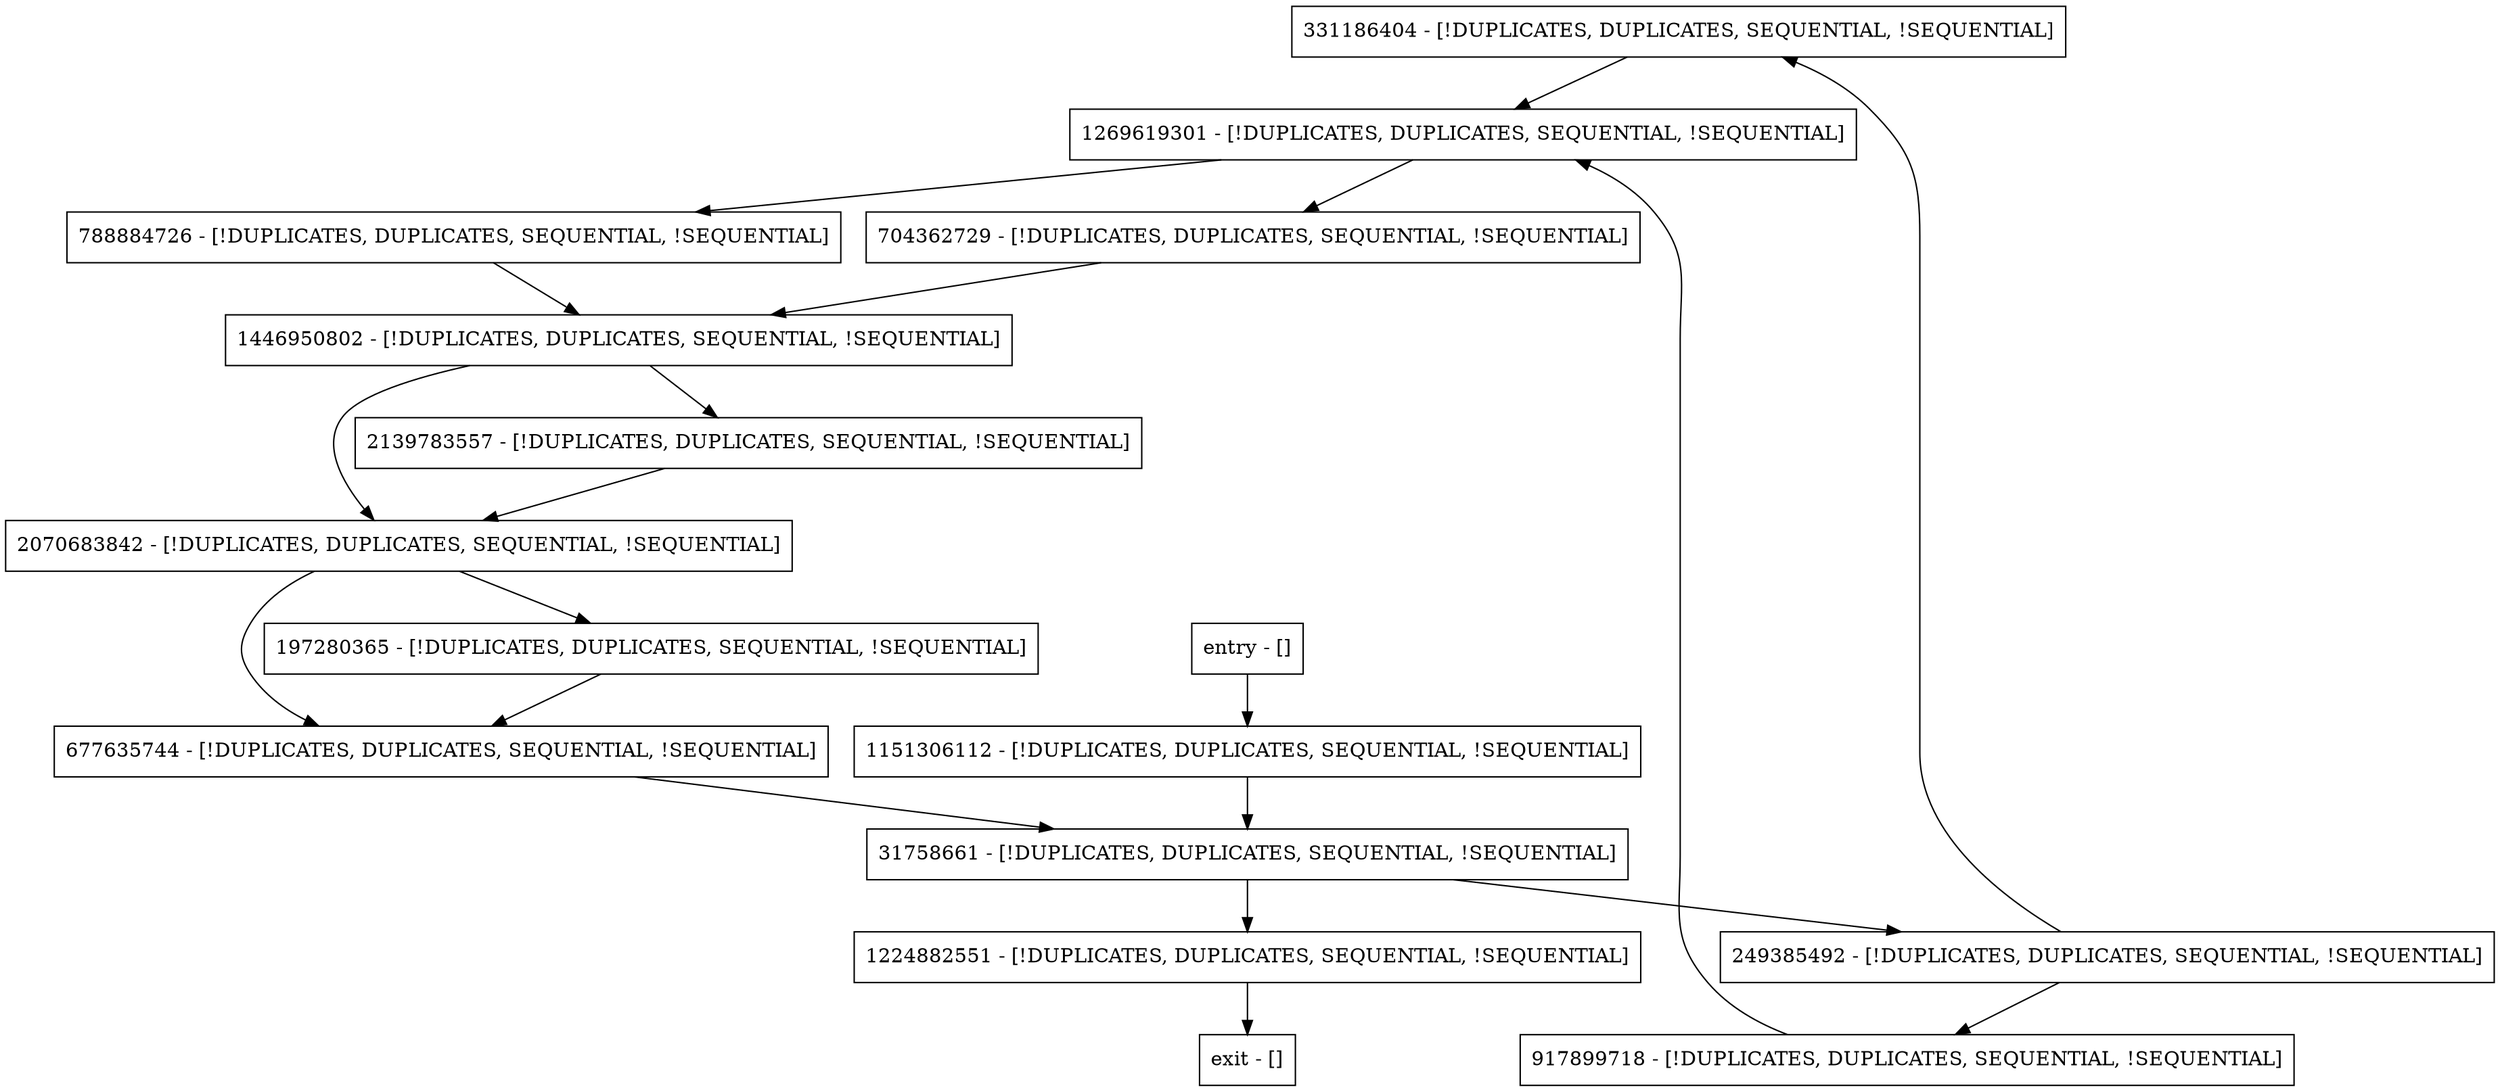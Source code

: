 digraph populate {
node [shape=record];
331186404 [label="331186404 - [!DUPLICATES, DUPLICATES, SEQUENTIAL, !SEQUENTIAL]"];
677635744 [label="677635744 - [!DUPLICATES, DUPLICATES, SEQUENTIAL, !SEQUENTIAL]"];
1446950802 [label="1446950802 - [!DUPLICATES, DUPLICATES, SEQUENTIAL, !SEQUENTIAL]"];
1224882551 [label="1224882551 - [!DUPLICATES, DUPLICATES, SEQUENTIAL, !SEQUENTIAL]"];
197280365 [label="197280365 - [!DUPLICATES, DUPLICATES, SEQUENTIAL, !SEQUENTIAL]"];
249385492 [label="249385492 - [!DUPLICATES, DUPLICATES, SEQUENTIAL, !SEQUENTIAL]"];
1151306112 [label="1151306112 - [!DUPLICATES, DUPLICATES, SEQUENTIAL, !SEQUENTIAL]"];
704362729 [label="704362729 - [!DUPLICATES, DUPLICATES, SEQUENTIAL, !SEQUENTIAL]"];
entry [label="entry - []"];
exit [label="exit - []"];
788884726 [label="788884726 - [!DUPLICATES, DUPLICATES, SEQUENTIAL, !SEQUENTIAL]"];
2139783557 [label="2139783557 - [!DUPLICATES, DUPLICATES, SEQUENTIAL, !SEQUENTIAL]"];
2070683842 [label="2070683842 - [!DUPLICATES, DUPLICATES, SEQUENTIAL, !SEQUENTIAL]"];
31758661 [label="31758661 - [!DUPLICATES, DUPLICATES, SEQUENTIAL, !SEQUENTIAL]"];
1269619301 [label="1269619301 - [!DUPLICATES, DUPLICATES, SEQUENTIAL, !SEQUENTIAL]"];
917899718 [label="917899718 - [!DUPLICATES, DUPLICATES, SEQUENTIAL, !SEQUENTIAL]"];
entry;
exit;
331186404 -> 1269619301;
677635744 -> 31758661;
1446950802 -> 2139783557;
1446950802 -> 2070683842;
1224882551 -> exit;
197280365 -> 677635744;
249385492 -> 331186404;
249385492 -> 917899718;
1151306112 -> 31758661;
704362729 -> 1446950802;
entry -> 1151306112;
788884726 -> 1446950802;
2139783557 -> 2070683842;
2070683842 -> 677635744;
2070683842 -> 197280365;
31758661 -> 1224882551;
31758661 -> 249385492;
1269619301 -> 788884726;
1269619301 -> 704362729;
917899718 -> 1269619301;
}
